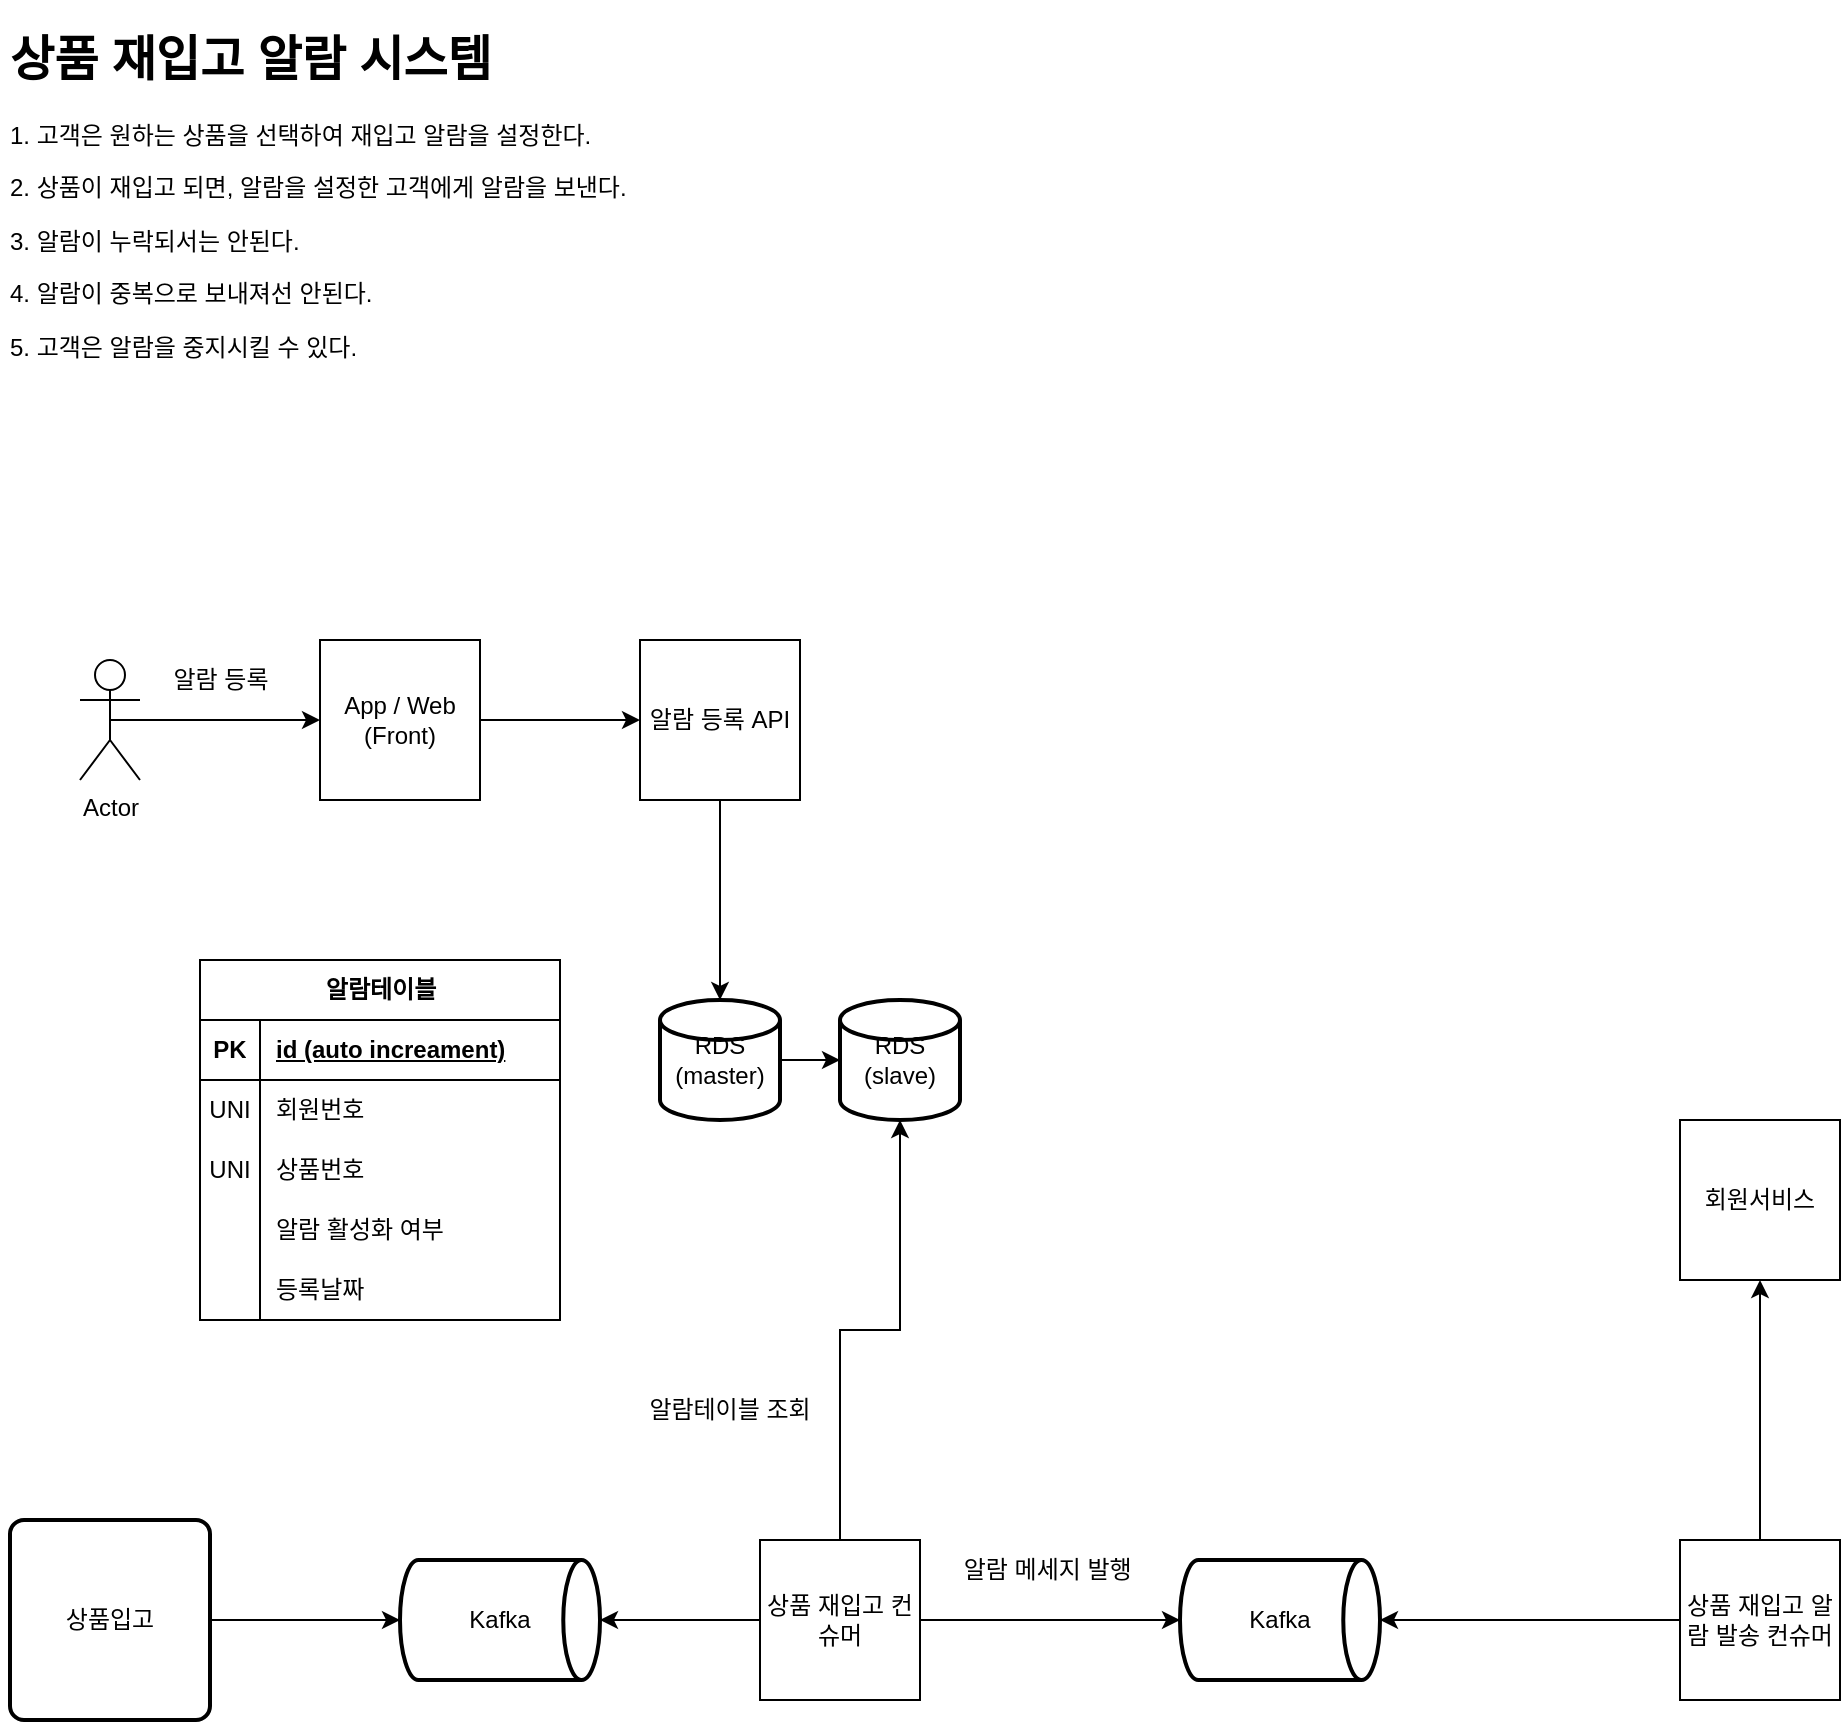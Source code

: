 <mxfile version="21.0.8" type="github">
  <diagram name="페이지-1" id="fZ0D24zakKTeXsBIbfj4">
    <mxGraphModel dx="1242" dy="703" grid="1" gridSize="10" guides="1" tooltips="1" connect="1" arrows="1" fold="1" page="1" pageScale="1" pageWidth="827" pageHeight="1169" math="0" shadow="0">
      <root>
        <mxCell id="0" />
        <mxCell id="1" parent="0" />
        <mxCell id="7XAIl-xEh7DIo7LdumhO-2" value="&lt;h1&gt;상품 재입고 알람 시스템&lt;/h1&gt;&lt;p&gt;1. 고객은 원하는 상품을 선택하여 재입고 알람을 설정한다.&lt;/p&gt;&lt;p&gt;2. 상품이 재입고 되면, 알람을 설정한 고객에게 알람을 보낸다.&lt;/p&gt;&lt;p&gt;3. 알람이 누락되서는 안된다.&lt;/p&gt;&lt;p&gt;4. 알람이 중복으로 보내져선 안된다.&lt;/p&gt;&lt;p&gt;5. 고객은 알람을 중지시킬 수 있다.&lt;/p&gt;" style="text;html=1;strokeColor=none;fillColor=none;spacing=5;spacingTop=-20;whiteSpace=wrap;overflow=hidden;rounded=0;" vertex="1" parent="1">
          <mxGeometry x="80" y="50" width="360" height="190" as="geometry" />
        </mxCell>
        <mxCell id="7XAIl-xEh7DIo7LdumhO-5" style="edgeStyle=orthogonalEdgeStyle;rounded=0;orthogonalLoop=1;jettySize=auto;html=1;exitX=0.5;exitY=0.5;exitDx=0;exitDy=0;exitPerimeter=0;entryX=0;entryY=0.5;entryDx=0;entryDy=0;" edge="1" parent="1" source="7XAIl-xEh7DIo7LdumhO-3" target="7XAIl-xEh7DIo7LdumhO-4">
          <mxGeometry relative="1" as="geometry" />
        </mxCell>
        <mxCell id="7XAIl-xEh7DIo7LdumhO-3" value="Actor" style="shape=umlActor;verticalLabelPosition=bottom;verticalAlign=top;html=1;outlineConnect=0;" vertex="1" parent="1">
          <mxGeometry x="120" y="370" width="30" height="60" as="geometry" />
        </mxCell>
        <mxCell id="7XAIl-xEh7DIo7LdumhO-7" style="edgeStyle=orthogonalEdgeStyle;rounded=0;orthogonalLoop=1;jettySize=auto;html=1;exitX=1;exitY=0.5;exitDx=0;exitDy=0;" edge="1" parent="1" source="7XAIl-xEh7DIo7LdumhO-4" target="7XAIl-xEh7DIo7LdumhO-6">
          <mxGeometry relative="1" as="geometry" />
        </mxCell>
        <mxCell id="7XAIl-xEh7DIo7LdumhO-4" value="App / Web&lt;br&gt;(Front)" style="whiteSpace=wrap;html=1;aspect=fixed;" vertex="1" parent="1">
          <mxGeometry x="240" y="360" width="80" height="80" as="geometry" />
        </mxCell>
        <mxCell id="7XAIl-xEh7DIo7LdumhO-30" style="edgeStyle=orthogonalEdgeStyle;rounded=0;orthogonalLoop=1;jettySize=auto;html=1;exitX=0.5;exitY=1;exitDx=0;exitDy=0;entryX=0.5;entryY=0;entryDx=0;entryDy=0;entryPerimeter=0;" edge="1" parent="1" source="7XAIl-xEh7DIo7LdumhO-6" target="7XAIl-xEh7DIo7LdumhO-28">
          <mxGeometry relative="1" as="geometry" />
        </mxCell>
        <mxCell id="7XAIl-xEh7DIo7LdumhO-6" value="알람 등록 API" style="whiteSpace=wrap;html=1;aspect=fixed;" vertex="1" parent="1">
          <mxGeometry x="400" y="360" width="80" height="80" as="geometry" />
        </mxCell>
        <mxCell id="7XAIl-xEh7DIo7LdumhO-10" value="알람 등록" style="text;html=1;align=center;verticalAlign=middle;resizable=0;points=[];autosize=1;strokeColor=none;fillColor=none;" vertex="1" parent="1">
          <mxGeometry x="155" y="365" width="70" height="30" as="geometry" />
        </mxCell>
        <mxCell id="7XAIl-xEh7DIo7LdumhO-11" value="알람테이블" style="shape=table;startSize=30;container=1;collapsible=1;childLayout=tableLayout;fixedRows=1;rowLines=0;fontStyle=1;align=center;resizeLast=1;html=1;" vertex="1" parent="1">
          <mxGeometry x="180" y="520" width="180" height="180" as="geometry" />
        </mxCell>
        <mxCell id="7XAIl-xEh7DIo7LdumhO-12" value="" style="shape=tableRow;horizontal=0;startSize=0;swimlaneHead=0;swimlaneBody=0;fillColor=none;collapsible=0;dropTarget=0;points=[[0,0.5],[1,0.5]];portConstraint=eastwest;top=0;left=0;right=0;bottom=1;" vertex="1" parent="7XAIl-xEh7DIo7LdumhO-11">
          <mxGeometry y="30" width="180" height="30" as="geometry" />
        </mxCell>
        <mxCell id="7XAIl-xEh7DIo7LdumhO-13" value="PK" style="shape=partialRectangle;connectable=0;fillColor=none;top=0;left=0;bottom=0;right=0;fontStyle=1;overflow=hidden;whiteSpace=wrap;html=1;" vertex="1" parent="7XAIl-xEh7DIo7LdumhO-12">
          <mxGeometry width="30" height="30" as="geometry">
            <mxRectangle width="30" height="30" as="alternateBounds" />
          </mxGeometry>
        </mxCell>
        <mxCell id="7XAIl-xEh7DIo7LdumhO-14" value="id (auto increament)" style="shape=partialRectangle;connectable=0;fillColor=none;top=0;left=0;bottom=0;right=0;align=left;spacingLeft=6;fontStyle=5;overflow=hidden;whiteSpace=wrap;html=1;" vertex="1" parent="7XAIl-xEh7DIo7LdumhO-12">
          <mxGeometry x="30" width="150" height="30" as="geometry">
            <mxRectangle width="150" height="30" as="alternateBounds" />
          </mxGeometry>
        </mxCell>
        <mxCell id="7XAIl-xEh7DIo7LdumhO-15" value="" style="shape=tableRow;horizontal=0;startSize=0;swimlaneHead=0;swimlaneBody=0;fillColor=none;collapsible=0;dropTarget=0;points=[[0,0.5],[1,0.5]];portConstraint=eastwest;top=0;left=0;right=0;bottom=0;" vertex="1" parent="7XAIl-xEh7DIo7LdumhO-11">
          <mxGeometry y="60" width="180" height="30" as="geometry" />
        </mxCell>
        <mxCell id="7XAIl-xEh7DIo7LdumhO-16" value="UNI" style="shape=partialRectangle;connectable=0;fillColor=none;top=0;left=0;bottom=0;right=0;editable=1;overflow=hidden;whiteSpace=wrap;html=1;" vertex="1" parent="7XAIl-xEh7DIo7LdumhO-15">
          <mxGeometry width="30" height="30" as="geometry">
            <mxRectangle width="30" height="30" as="alternateBounds" />
          </mxGeometry>
        </mxCell>
        <mxCell id="7XAIl-xEh7DIo7LdumhO-17" value="회원번호" style="shape=partialRectangle;connectable=0;fillColor=none;top=0;left=0;bottom=0;right=0;align=left;spacingLeft=6;overflow=hidden;whiteSpace=wrap;html=1;" vertex="1" parent="7XAIl-xEh7DIo7LdumhO-15">
          <mxGeometry x="30" width="150" height="30" as="geometry">
            <mxRectangle width="150" height="30" as="alternateBounds" />
          </mxGeometry>
        </mxCell>
        <mxCell id="7XAIl-xEh7DIo7LdumhO-18" value="" style="shape=tableRow;horizontal=0;startSize=0;swimlaneHead=0;swimlaneBody=0;fillColor=none;collapsible=0;dropTarget=0;points=[[0,0.5],[1,0.5]];portConstraint=eastwest;top=0;left=0;right=0;bottom=0;" vertex="1" parent="7XAIl-xEh7DIo7LdumhO-11">
          <mxGeometry y="90" width="180" height="30" as="geometry" />
        </mxCell>
        <mxCell id="7XAIl-xEh7DIo7LdumhO-19" value="UNI" style="shape=partialRectangle;connectable=0;fillColor=none;top=0;left=0;bottom=0;right=0;editable=1;overflow=hidden;whiteSpace=wrap;html=1;" vertex="1" parent="7XAIl-xEh7DIo7LdumhO-18">
          <mxGeometry width="30" height="30" as="geometry">
            <mxRectangle width="30" height="30" as="alternateBounds" />
          </mxGeometry>
        </mxCell>
        <mxCell id="7XAIl-xEh7DIo7LdumhO-20" value="상품번호" style="shape=partialRectangle;connectable=0;fillColor=none;top=0;left=0;bottom=0;right=0;align=left;spacingLeft=6;overflow=hidden;whiteSpace=wrap;html=1;" vertex="1" parent="7XAIl-xEh7DIo7LdumhO-18">
          <mxGeometry x="30" width="150" height="30" as="geometry">
            <mxRectangle width="150" height="30" as="alternateBounds" />
          </mxGeometry>
        </mxCell>
        <mxCell id="7XAIl-xEh7DIo7LdumhO-21" value="" style="shape=tableRow;horizontal=0;startSize=0;swimlaneHead=0;swimlaneBody=0;fillColor=none;collapsible=0;dropTarget=0;points=[[0,0.5],[1,0.5]];portConstraint=eastwest;top=0;left=0;right=0;bottom=0;" vertex="1" parent="7XAIl-xEh7DIo7LdumhO-11">
          <mxGeometry y="120" width="180" height="30" as="geometry" />
        </mxCell>
        <mxCell id="7XAIl-xEh7DIo7LdumhO-22" value="" style="shape=partialRectangle;connectable=0;fillColor=none;top=0;left=0;bottom=0;right=0;editable=1;overflow=hidden;whiteSpace=wrap;html=1;" vertex="1" parent="7XAIl-xEh7DIo7LdumhO-21">
          <mxGeometry width="30" height="30" as="geometry">
            <mxRectangle width="30" height="30" as="alternateBounds" />
          </mxGeometry>
        </mxCell>
        <mxCell id="7XAIl-xEh7DIo7LdumhO-23" value="알람 활성화 여부" style="shape=partialRectangle;connectable=0;fillColor=none;top=0;left=0;bottom=0;right=0;align=left;spacingLeft=6;overflow=hidden;whiteSpace=wrap;html=1;" vertex="1" parent="7XAIl-xEh7DIo7LdumhO-21">
          <mxGeometry x="30" width="150" height="30" as="geometry">
            <mxRectangle width="150" height="30" as="alternateBounds" />
          </mxGeometry>
        </mxCell>
        <mxCell id="7XAIl-xEh7DIo7LdumhO-24" value="" style="shape=tableRow;horizontal=0;startSize=0;swimlaneHead=0;swimlaneBody=0;fillColor=none;collapsible=0;dropTarget=0;points=[[0,0.5],[1,0.5]];portConstraint=eastwest;top=0;left=0;right=0;bottom=0;" vertex="1" parent="7XAIl-xEh7DIo7LdumhO-11">
          <mxGeometry y="150" width="180" height="30" as="geometry" />
        </mxCell>
        <mxCell id="7XAIl-xEh7DIo7LdumhO-25" value="" style="shape=partialRectangle;connectable=0;fillColor=none;top=0;left=0;bottom=0;right=0;editable=1;overflow=hidden;whiteSpace=wrap;html=1;" vertex="1" parent="7XAIl-xEh7DIo7LdumhO-24">
          <mxGeometry width="30" height="30" as="geometry">
            <mxRectangle width="30" height="30" as="alternateBounds" />
          </mxGeometry>
        </mxCell>
        <mxCell id="7XAIl-xEh7DIo7LdumhO-26" value="등록날짜" style="shape=partialRectangle;connectable=0;fillColor=none;top=0;left=0;bottom=0;right=0;align=left;spacingLeft=6;overflow=hidden;whiteSpace=wrap;html=1;" vertex="1" parent="7XAIl-xEh7DIo7LdumhO-24">
          <mxGeometry x="30" width="150" height="30" as="geometry">
            <mxRectangle width="150" height="30" as="alternateBounds" />
          </mxGeometry>
        </mxCell>
        <mxCell id="7XAIl-xEh7DIo7LdumhO-42" style="edgeStyle=orthogonalEdgeStyle;rounded=0;orthogonalLoop=1;jettySize=auto;html=1;exitX=1;exitY=0.5;exitDx=0;exitDy=0;exitPerimeter=0;entryX=0;entryY=0.5;entryDx=0;entryDy=0;entryPerimeter=0;" edge="1" parent="1" source="7XAIl-xEh7DIo7LdumhO-28" target="7XAIl-xEh7DIo7LdumhO-39">
          <mxGeometry relative="1" as="geometry" />
        </mxCell>
        <mxCell id="7XAIl-xEh7DIo7LdumhO-28" value="RDS&lt;br&gt;(master)" style="strokeWidth=2;html=1;shape=mxgraph.flowchart.database;whiteSpace=wrap;" vertex="1" parent="1">
          <mxGeometry x="410" y="540" width="60" height="60" as="geometry" />
        </mxCell>
        <mxCell id="7XAIl-xEh7DIo7LdumhO-33" style="edgeStyle=orthogonalEdgeStyle;rounded=0;orthogonalLoop=1;jettySize=auto;html=1;exitX=1;exitY=0.5;exitDx=0;exitDy=0;entryX=0;entryY=0.5;entryDx=0;entryDy=0;entryPerimeter=0;" edge="1" parent="1" source="7XAIl-xEh7DIo7LdumhO-31" target="7XAIl-xEh7DIo7LdumhO-32">
          <mxGeometry relative="1" as="geometry" />
        </mxCell>
        <mxCell id="7XAIl-xEh7DIo7LdumhO-31" value="상품입고" style="rounded=1;whiteSpace=wrap;html=1;absoluteArcSize=1;arcSize=14;strokeWidth=2;" vertex="1" parent="1">
          <mxGeometry x="85" y="800" width="100" height="100" as="geometry" />
        </mxCell>
        <mxCell id="7XAIl-xEh7DIo7LdumhO-32" value="Kafka" style="strokeWidth=2;html=1;shape=mxgraph.flowchart.direct_data;whiteSpace=wrap;" vertex="1" parent="1">
          <mxGeometry x="280" y="820" width="100" height="60" as="geometry" />
        </mxCell>
        <mxCell id="7XAIl-xEh7DIo7LdumhO-35" style="edgeStyle=orthogonalEdgeStyle;rounded=0;orthogonalLoop=1;jettySize=auto;html=1;exitX=0;exitY=0.5;exitDx=0;exitDy=0;entryX=1;entryY=0.5;entryDx=0;entryDy=0;entryPerimeter=0;" edge="1" parent="1" source="7XAIl-xEh7DIo7LdumhO-34" target="7XAIl-xEh7DIo7LdumhO-32">
          <mxGeometry relative="1" as="geometry" />
        </mxCell>
        <mxCell id="7XAIl-xEh7DIo7LdumhO-40" style="edgeStyle=orthogonalEdgeStyle;rounded=0;orthogonalLoop=1;jettySize=auto;html=1;exitX=0.5;exitY=0;exitDx=0;exitDy=0;entryX=0.5;entryY=1;entryDx=0;entryDy=0;entryPerimeter=0;" edge="1" parent="1" source="7XAIl-xEh7DIo7LdumhO-34" target="7XAIl-xEh7DIo7LdumhO-39">
          <mxGeometry relative="1" as="geometry" />
        </mxCell>
        <mxCell id="7XAIl-xEh7DIo7LdumhO-44" style="edgeStyle=orthogonalEdgeStyle;rounded=0;orthogonalLoop=1;jettySize=auto;html=1;exitX=1;exitY=0.5;exitDx=0;exitDy=0;" edge="1" parent="1" source="7XAIl-xEh7DIo7LdumhO-34" target="7XAIl-xEh7DIo7LdumhO-43">
          <mxGeometry relative="1" as="geometry" />
        </mxCell>
        <mxCell id="7XAIl-xEh7DIo7LdumhO-34" value="상품 재입고 컨슈머" style="whiteSpace=wrap;html=1;aspect=fixed;" vertex="1" parent="1">
          <mxGeometry x="460" y="810" width="80" height="80" as="geometry" />
        </mxCell>
        <mxCell id="7XAIl-xEh7DIo7LdumhO-38" value="알람테이블 조회" style="text;html=1;strokeColor=none;fillColor=none;align=center;verticalAlign=middle;whiteSpace=wrap;rounded=0;" vertex="1" parent="1">
          <mxGeometry x="400" y="730" width="90" height="30" as="geometry" />
        </mxCell>
        <mxCell id="7XAIl-xEh7DIo7LdumhO-39" value="RDS&lt;br&gt;(slave)" style="strokeWidth=2;html=1;shape=mxgraph.flowchart.database;whiteSpace=wrap;" vertex="1" parent="1">
          <mxGeometry x="500" y="540" width="60" height="60" as="geometry" />
        </mxCell>
        <mxCell id="7XAIl-xEh7DIo7LdumhO-43" value="Kafka" style="strokeWidth=2;html=1;shape=mxgraph.flowchart.direct_data;whiteSpace=wrap;" vertex="1" parent="1">
          <mxGeometry x="670" y="820" width="100" height="60" as="geometry" />
        </mxCell>
        <mxCell id="7XAIl-xEh7DIo7LdumhO-45" value="알람 메세지 발행&amp;nbsp;" style="text;html=1;align=center;verticalAlign=middle;resizable=0;points=[];autosize=1;strokeColor=none;fillColor=none;" vertex="1" parent="1">
          <mxGeometry x="550" y="810" width="110" height="30" as="geometry" />
        </mxCell>
        <mxCell id="7XAIl-xEh7DIo7LdumhO-47" style="edgeStyle=orthogonalEdgeStyle;rounded=0;orthogonalLoop=1;jettySize=auto;html=1;exitX=0;exitY=0.5;exitDx=0;exitDy=0;entryX=1;entryY=0.5;entryDx=0;entryDy=0;entryPerimeter=0;" edge="1" parent="1" source="7XAIl-xEh7DIo7LdumhO-46" target="7XAIl-xEh7DIo7LdumhO-43">
          <mxGeometry relative="1" as="geometry" />
        </mxCell>
        <mxCell id="7XAIl-xEh7DIo7LdumhO-49" style="edgeStyle=orthogonalEdgeStyle;rounded=0;orthogonalLoop=1;jettySize=auto;html=1;exitX=0.5;exitY=0;exitDx=0;exitDy=0;entryX=0.5;entryY=1;entryDx=0;entryDy=0;" edge="1" parent="1" source="7XAIl-xEh7DIo7LdumhO-46" target="7XAIl-xEh7DIo7LdumhO-48">
          <mxGeometry relative="1" as="geometry" />
        </mxCell>
        <mxCell id="7XAIl-xEh7DIo7LdumhO-46" value="상품 재입고 알람 발송 컨슈머" style="whiteSpace=wrap;html=1;aspect=fixed;" vertex="1" parent="1">
          <mxGeometry x="920" y="810" width="80" height="80" as="geometry" />
        </mxCell>
        <mxCell id="7XAIl-xEh7DIo7LdumhO-48" value="회원서비스" style="whiteSpace=wrap;html=1;aspect=fixed;" vertex="1" parent="1">
          <mxGeometry x="920" y="600" width="80" height="80" as="geometry" />
        </mxCell>
      </root>
    </mxGraphModel>
  </diagram>
</mxfile>
